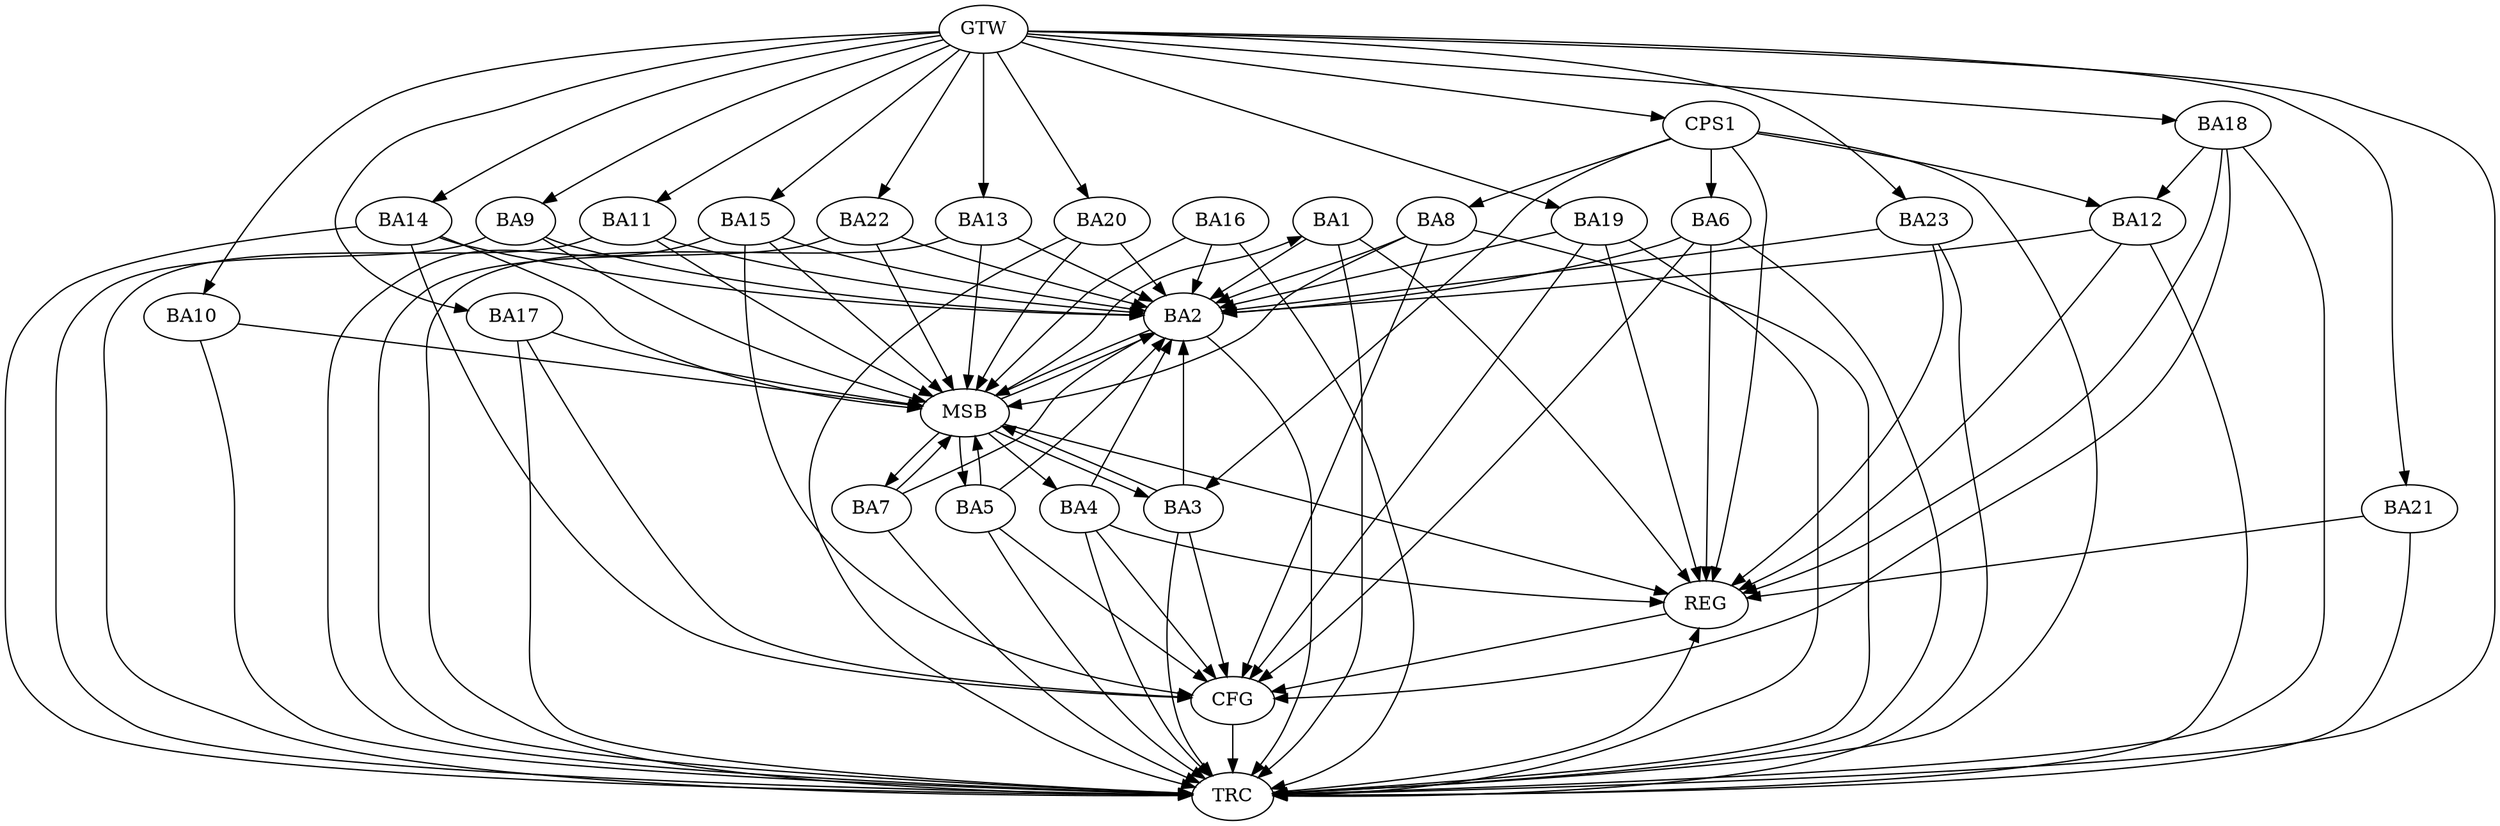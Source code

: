 strict digraph G {
  BA1 [ label="BA1" ];
  BA2 [ label="BA2" ];
  BA3 [ label="BA3" ];
  BA4 [ label="BA4" ];
  BA5 [ label="BA5" ];
  BA6 [ label="BA6" ];
  BA7 [ label="BA7" ];
  BA8 [ label="BA8" ];
  BA9 [ label="BA9" ];
  BA10 [ label="BA10" ];
  BA11 [ label="BA11" ];
  BA12 [ label="BA12" ];
  BA13 [ label="BA13" ];
  BA14 [ label="BA14" ];
  BA15 [ label="BA15" ];
  BA16 [ label="BA16" ];
  BA17 [ label="BA17" ];
  BA18 [ label="BA18" ];
  BA19 [ label="BA19" ];
  BA20 [ label="BA20" ];
  BA21 [ label="BA21" ];
  BA22 [ label="BA22" ];
  BA23 [ label="BA23" ];
  CPS1 [ label="CPS1" ];
  GTW [ label="GTW" ];
  REG [ label="REG" ];
  MSB [ label="MSB" ];
  CFG [ label="CFG" ];
  TRC [ label="TRC" ];
  BA1 -> BA2;
  BA6 -> BA2;
  BA18 -> BA12;
  CPS1 -> BA8;
  CPS1 -> BA6;
  CPS1 -> BA12;
  CPS1 -> BA3;
  GTW -> BA9;
  GTW -> BA10;
  GTW -> BA11;
  GTW -> BA13;
  GTW -> BA14;
  GTW -> BA15;
  GTW -> BA17;
  GTW -> BA18;
  GTW -> BA19;
  GTW -> BA20;
  GTW -> BA21;
  GTW -> BA22;
  GTW -> BA23;
  GTW -> CPS1;
  BA1 -> REG;
  BA4 -> REG;
  BA6 -> REG;
  BA12 -> REG;
  BA18 -> REG;
  BA19 -> REG;
  BA21 -> REG;
  BA23 -> REG;
  CPS1 -> REG;
  BA2 -> MSB;
  MSB -> BA1;
  MSB -> REG;
  BA3 -> MSB;
  BA5 -> MSB;
  MSB -> BA3;
  BA7 -> MSB;
  MSB -> BA4;
  BA8 -> MSB;
  MSB -> BA7;
  BA9 -> MSB;
  BA10 -> MSB;
  BA11 -> MSB;
  MSB -> BA5;
  BA13 -> MSB;
  BA14 -> MSB;
  BA15 -> MSB;
  BA16 -> MSB;
  BA17 -> MSB;
  BA20 -> MSB;
  MSB -> BA2;
  BA22 -> MSB;
  BA8 -> CFG;
  BA19 -> CFG;
  BA3 -> CFG;
  BA4 -> CFG;
  BA18 -> CFG;
  BA6 -> CFG;
  BA14 -> CFG;
  BA15 -> CFG;
  BA5 -> CFG;
  BA17 -> CFG;
  REG -> CFG;
  BA1 -> TRC;
  BA2 -> TRC;
  BA3 -> TRC;
  BA4 -> TRC;
  BA5 -> TRC;
  BA6 -> TRC;
  BA7 -> TRC;
  BA8 -> TRC;
  BA9 -> TRC;
  BA10 -> TRC;
  BA11 -> TRC;
  BA12 -> TRC;
  BA13 -> TRC;
  BA14 -> TRC;
  BA15 -> TRC;
  BA16 -> TRC;
  BA17 -> TRC;
  BA18 -> TRC;
  BA19 -> TRC;
  BA20 -> TRC;
  BA21 -> TRC;
  BA22 -> TRC;
  BA23 -> TRC;
  CPS1 -> TRC;
  GTW -> TRC;
  CFG -> TRC;
  TRC -> REG;
  BA15 -> BA2;
  BA11 -> BA2;
  BA20 -> BA2;
  BA13 -> BA2;
  BA8 -> BA2;
  BA4 -> BA2;
  BA12 -> BA2;
  BA9 -> BA2;
  BA5 -> BA2;
  BA7 -> BA2;
  BA14 -> BA2;
  BA23 -> BA2;
  BA19 -> BA2;
  BA22 -> BA2;
  BA16 -> BA2;
  BA3 -> BA2;
}

